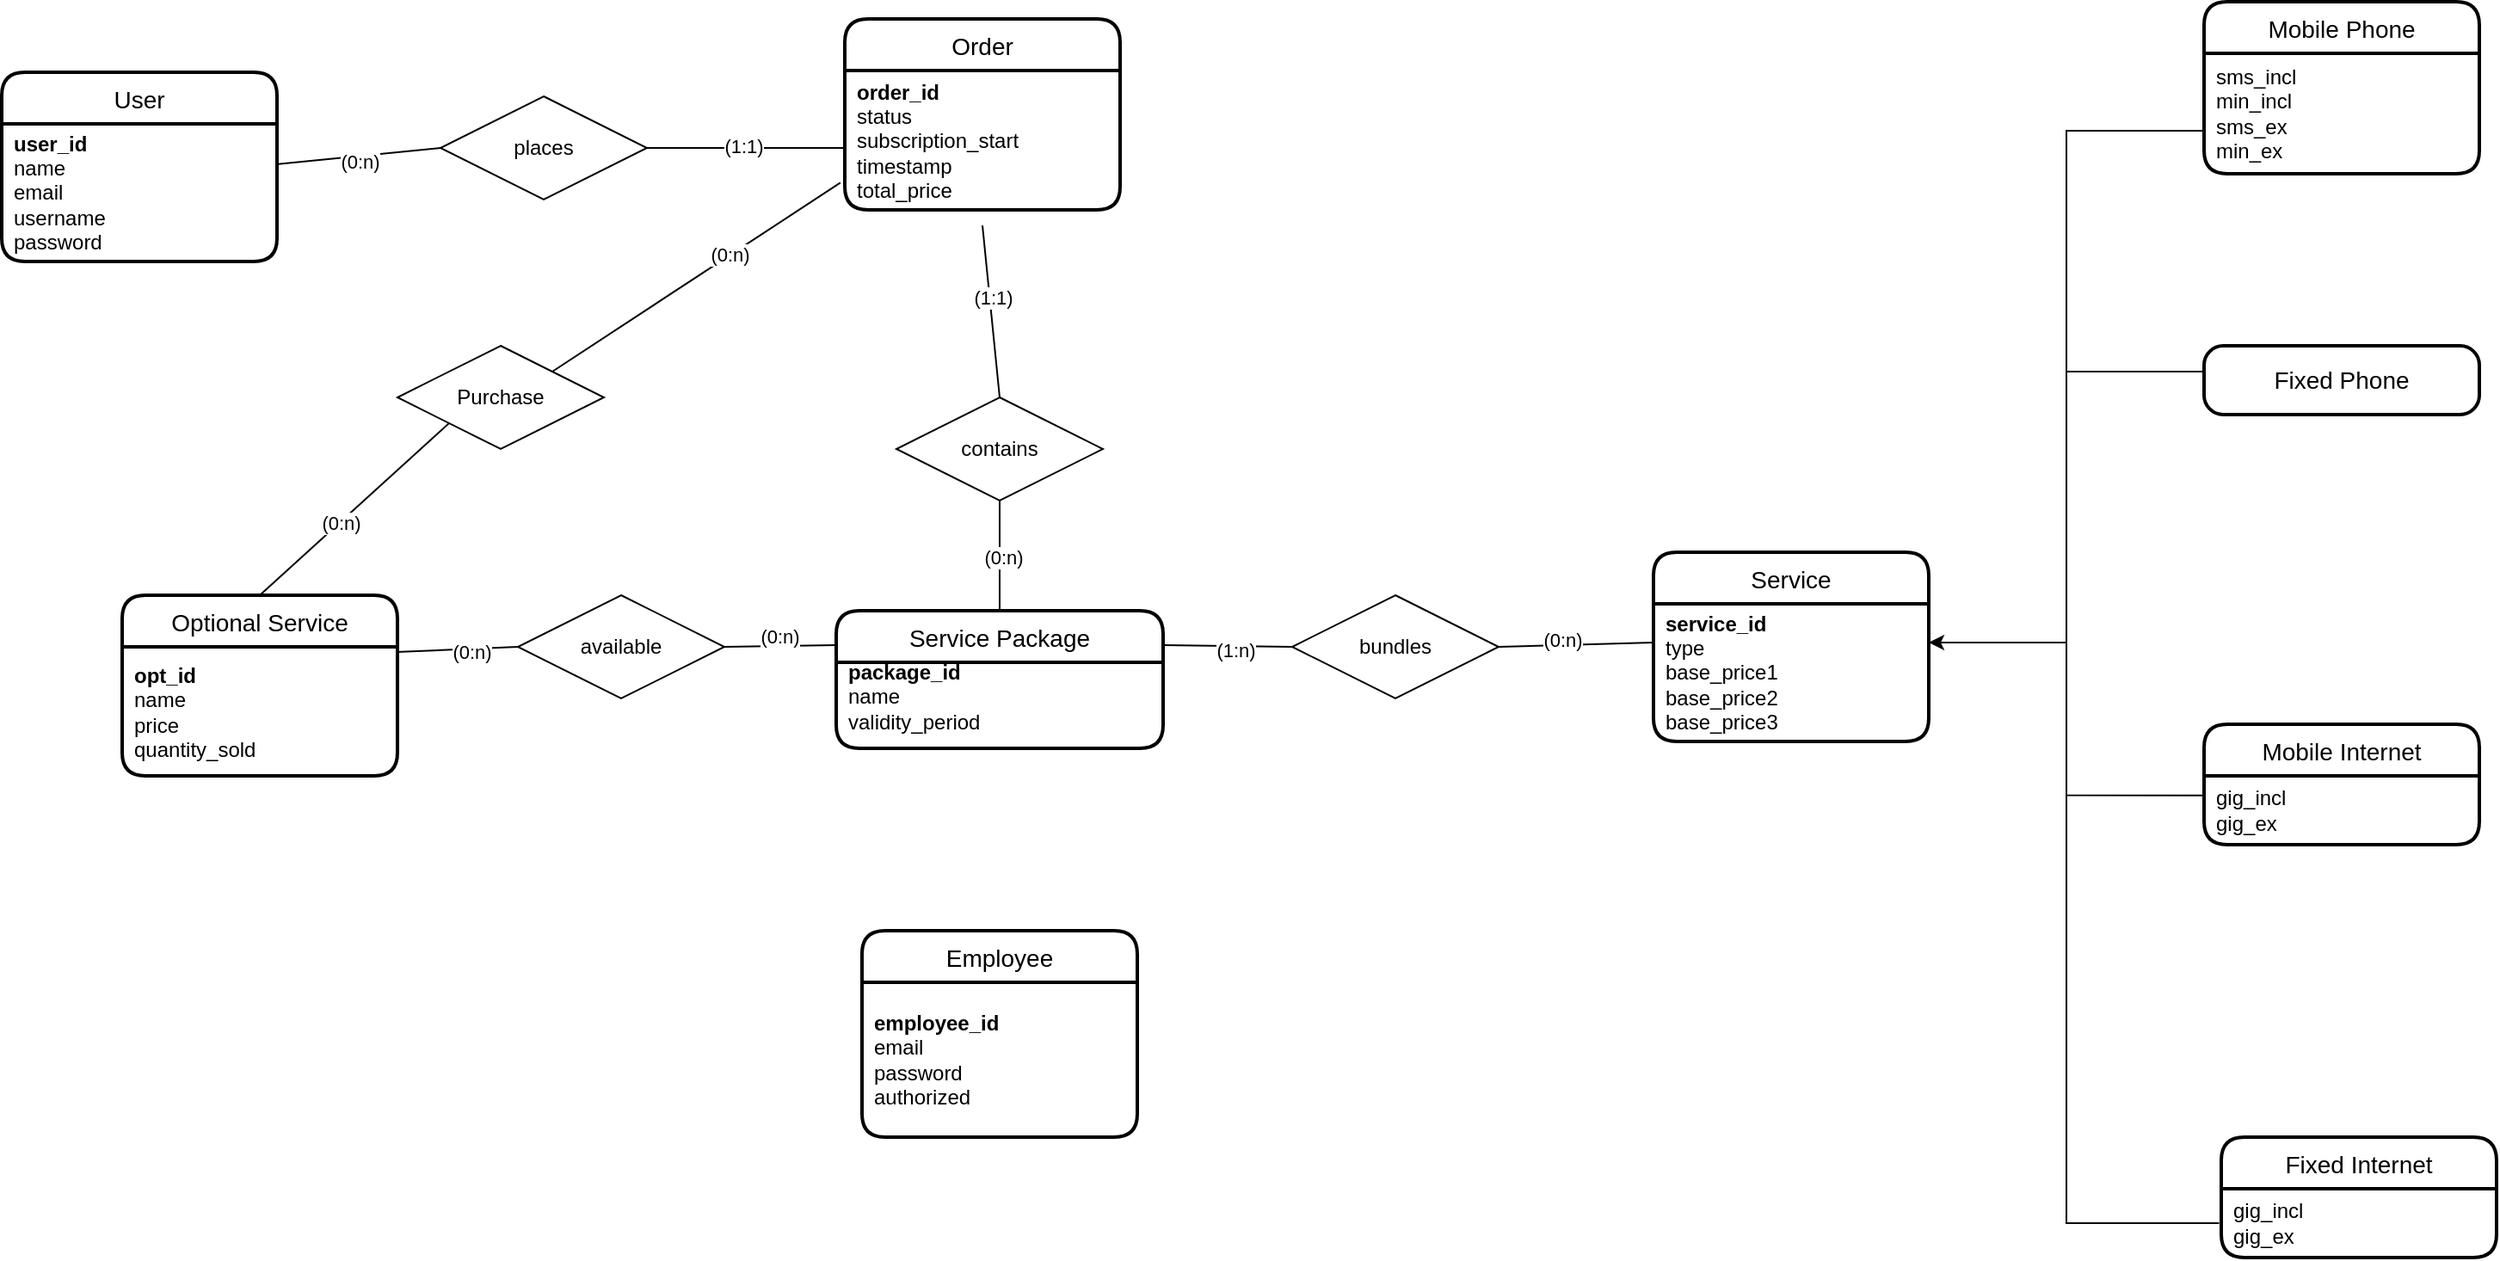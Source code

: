 <mxfile version="15.8.4" type="device"><diagram id="R2lEEEUBdFMjLlhIrx00" name="Page-1"><mxGraphModel dx="865" dy="447" grid="1" gridSize="10" guides="1" tooltips="1" connect="1" arrows="1" fold="1" page="1" pageScale="1" pageWidth="850" pageHeight="1100" math="0" shadow="0" extFonts="Permanent Marker^https://fonts.googleapis.com/css?family=Permanent+Marker"><root><mxCell id="0"/><mxCell id="1" parent="0"/><mxCell id="_G4MBlrkE42JxyzQ9q7q-78" style="edgeStyle=none;rounded=0;orthogonalLoop=1;jettySize=auto;html=1;exitX=0;exitY=0.5;exitDx=0;exitDy=0;entryX=0.996;entryY=0.293;entryDx=0;entryDy=0;endArrow=none;endFill=0;strokeColor=default;entryPerimeter=0;" parent="1" source="_G4MBlrkE42JxyzQ9q7q-25" target="_G4MBlrkE42JxyzQ9q7q-95" edge="1"><mxGeometry relative="1" as="geometry"><mxPoint x="670" y="106" as="targetPoint"/></mxGeometry></mxCell><mxCell id="_G4MBlrkE42JxyzQ9q7q-110" value="(0:n)" style="edgeLabel;html=1;align=center;verticalAlign=middle;resizable=0;points=[];" parent="_G4MBlrkE42JxyzQ9q7q-78" vertex="1" connectable="0"><mxGeometry x="-0.014" y="3" relative="1" as="geometry"><mxPoint as="offset"/></mxGeometry></mxCell><mxCell id="_G4MBlrkE42JxyzQ9q7q-79" style="edgeStyle=none;rounded=0;orthogonalLoop=1;jettySize=auto;html=1;exitX=1;exitY=0.5;exitDx=0;exitDy=0;entryX=0;entryY=0.5;entryDx=0;entryDy=0;endArrow=none;endFill=0;strokeColor=default;" parent="1" source="_G4MBlrkE42JxyzQ9q7q-25" edge="1"><mxGeometry relative="1" as="geometry"><mxPoint x="1010" y="105" as="targetPoint"/></mxGeometry></mxCell><mxCell id="_G4MBlrkE42JxyzQ9q7q-111" value="(1:1)" style="edgeLabel;html=1;align=center;verticalAlign=middle;resizable=0;points=[];" parent="_G4MBlrkE42JxyzQ9q7q-79" vertex="1" connectable="0"><mxGeometry x="-0.038" y="1" relative="1" as="geometry"><mxPoint as="offset"/></mxGeometry></mxCell><mxCell id="_G4MBlrkE42JxyzQ9q7q-25" value="places" style="shape=rhombus;perimeter=rhombusPerimeter;whiteSpace=wrap;html=1;align=center;" parent="1" vertex="1"><mxGeometry x="775" y="75" width="120" height="60" as="geometry"/></mxCell><mxCell id="_G4MBlrkE42JxyzQ9q7q-81" style="edgeStyle=none;rounded=0;orthogonalLoop=1;jettySize=auto;html=1;exitX=0.5;exitY=1;exitDx=0;exitDy=0;entryX=0.5;entryY=0;entryDx=0;entryDy=0;endArrow=none;endFill=0;strokeColor=default;" parent="1" source="_G4MBlrkE42JxyzQ9q7q-29" target="_G4MBlrkE42JxyzQ9q7q-53" edge="1"><mxGeometry relative="1" as="geometry"/></mxCell><mxCell id="_G4MBlrkE42JxyzQ9q7q-113" value="&lt;div&gt;(0:n)&lt;/div&gt;" style="edgeLabel;html=1;align=center;verticalAlign=middle;resizable=0;points=[];" parent="_G4MBlrkE42JxyzQ9q7q-81" vertex="1" connectable="0"><mxGeometry x="0.028" y="2" relative="1" as="geometry"><mxPoint as="offset"/></mxGeometry></mxCell><mxCell id="_G4MBlrkE42JxyzQ9q7q-29" value="contains" style="shape=rhombus;perimeter=rhombusPerimeter;whiteSpace=wrap;html=1;align=center;" parent="1" vertex="1"><mxGeometry x="1040" y="250" width="120" height="60" as="geometry"/></mxCell><mxCell id="_G4MBlrkE42JxyzQ9q7q-51" value="Order" style="swimlane;childLayout=stackLayout;horizontal=1;startSize=30;horizontalStack=0;rounded=1;fontSize=14;fontStyle=0;strokeWidth=2;resizeParent=0;resizeLast=1;shadow=0;dashed=0;align=center;" parent="1" vertex="1"><mxGeometry x="1010" y="30" width="160" height="111" as="geometry"/></mxCell><mxCell id="_G4MBlrkE42JxyzQ9q7q-98" value="&lt;div&gt;&lt;b&gt;order_id&lt;/b&gt;&lt;/div&gt;&lt;div&gt;status&lt;/div&gt;&lt;div&gt;subscription_start&lt;/div&gt;&lt;div&gt;timestamp&lt;/div&gt;&lt;div&gt;total_price&lt;br&gt;&lt;/div&gt;" style="text;html=1;align=left;verticalAlign=middle;resizable=0;points=[];autosize=1;strokeColor=none;fillColor=none;spacingLeft=5;" parent="_G4MBlrkE42JxyzQ9q7q-51" vertex="1"><mxGeometry y="30" width="160" height="81" as="geometry"/></mxCell><mxCell id="_G4MBlrkE42JxyzQ9q7q-53" value="Service Package" style="swimlane;childLayout=stackLayout;horizontal=1;startSize=30;horizontalStack=0;rounded=1;fontSize=14;fontStyle=0;strokeWidth=2;resizeParent=0;resizeLast=1;shadow=0;dashed=0;align=center;" parent="1" vertex="1"><mxGeometry x="1005" y="374" width="190" height="80" as="geometry"/></mxCell><mxCell id="_G4MBlrkE42JxyzQ9q7q-99" value="&lt;div align=&quot;left&quot;&gt;&lt;b&gt;package_id&lt;/b&gt;&lt;/div&gt;&lt;div align=&quot;left&quot;&gt;name&lt;/div&gt;&lt;div align=&quot;left&quot;&gt;validity_period&lt;/div&gt;" style="text;html=1;align=left;verticalAlign=middle;resizable=0;points=[];autosize=1;strokeColor=none;fillColor=none;spacingLeft=5;" parent="_G4MBlrkE42JxyzQ9q7q-53" vertex="1"><mxGeometry y="30" width="190" height="40" as="geometry"/></mxCell><mxCell id="_G4MBlrkE42JxyzQ9q7q-54" value="&#xA;&#xA;" style="align=left;strokeColor=none;fillColor=none;spacingLeft=4;fontSize=12;verticalAlign=top;resizable=0;rotatable=0;part=1;" parent="_G4MBlrkE42JxyzQ9q7q-53" vertex="1"><mxGeometry y="70" width="190" height="10" as="geometry"/></mxCell><mxCell id="_G4MBlrkE42JxyzQ9q7q-55" value="Employee" style="swimlane;childLayout=stackLayout;horizontal=1;startSize=30;horizontalStack=0;rounded=1;fontSize=14;fontStyle=0;strokeWidth=2;resizeParent=0;resizeLast=1;shadow=0;dashed=0;align=center;" parent="1" vertex="1"><mxGeometry x="1020" y="560" width="160" height="120" as="geometry"/></mxCell><mxCell id="_G4MBlrkE42JxyzQ9q7q-102" value="&lt;div align=&quot;left&quot;&gt;&lt;b&gt;employee_id&lt;/b&gt;&lt;/div&gt;&lt;div align=&quot;left&quot;&gt;email&lt;/div&gt;&lt;div align=&quot;left&quot;&gt;password&lt;/div&gt;&lt;div align=&quot;left&quot;&gt;authorized&lt;br&gt;&lt;/div&gt;" style="text;html=1;align=left;verticalAlign=middle;resizable=0;points=[];autosize=1;strokeColor=none;fillColor=none;spacingLeft=5;" parent="_G4MBlrkE42JxyzQ9q7q-55" vertex="1"><mxGeometry y="30" width="160" height="90" as="geometry"/></mxCell><mxCell id="_G4MBlrkE42JxyzQ9q7q-57" value="Fixed Internet" style="swimlane;childLayout=stackLayout;horizontal=1;startSize=30;horizontalStack=0;rounded=1;fontSize=14;fontStyle=0;strokeWidth=2;resizeParent=0;resizeLast=1;shadow=0;dashed=0;align=center;" parent="1" vertex="1"><mxGeometry x="1810" y="680" width="160" height="70" as="geometry"/></mxCell><mxCell id="_G4MBlrkE42JxyzQ9q7q-108" value="&lt;div align=&quot;left&quot;&gt;gig_incl&lt;/div&gt;&lt;div align=&quot;left&quot;&gt;gig_ex&lt;br&gt;&lt;/div&gt;" style="text;html=1;align=left;verticalAlign=middle;resizable=0;points=[];autosize=1;strokeColor=none;fillColor=none;spacingLeft=5;" parent="_G4MBlrkE42JxyzQ9q7q-57" vertex="1"><mxGeometry y="30" width="160" height="40" as="geometry"/></mxCell><mxCell id="_G4MBlrkE42JxyzQ9q7q-59" value="Mobile Internet" style="swimlane;childLayout=stackLayout;horizontal=1;startSize=30;horizontalStack=0;rounded=1;fontSize=14;fontStyle=0;strokeWidth=2;resizeParent=0;resizeLast=1;shadow=0;dashed=0;align=center;spacingLeft=0;" parent="1" vertex="1"><mxGeometry x="1800" y="440" width="160" height="70" as="geometry"/></mxCell><mxCell id="_G4MBlrkE42JxyzQ9q7q-107" value="&lt;div align=&quot;left&quot;&gt;gig_incl&lt;/div&gt;&lt;div align=&quot;left&quot;&gt;gig_ex&lt;br&gt;&lt;/div&gt;" style="text;html=1;align=left;verticalAlign=middle;resizable=0;points=[];autosize=1;strokeColor=none;fillColor=none;spacingLeft=5;" parent="_G4MBlrkE42JxyzQ9q7q-59" vertex="1"><mxGeometry y="30" width="160" height="40" as="geometry"/></mxCell><mxCell id="_G4MBlrkE42JxyzQ9q7q-63" value="Mobile Phone" style="swimlane;childLayout=stackLayout;horizontal=1;startSize=30;horizontalStack=0;rounded=1;fontSize=14;fontStyle=0;strokeWidth=2;resizeParent=0;resizeLast=1;shadow=0;dashed=0;align=center;spacingLeft=0;" parent="1" vertex="1"><mxGeometry x="1800" y="20" width="160" height="100" as="geometry"/></mxCell><mxCell id="_G4MBlrkE42JxyzQ9q7q-105" value="&lt;div align=&quot;left&quot;&gt;sms_incl&lt;/div&gt;&lt;div align=&quot;left&quot;&gt;min_incl&lt;/div&gt;&lt;div align=&quot;left&quot;&gt;sms_ex&lt;/div&gt;&lt;div align=&quot;left&quot;&gt;min_ex&lt;br&gt;&lt;/div&gt;" style="text;html=1;align=left;verticalAlign=middle;resizable=0;points=[];autosize=1;strokeColor=none;fillColor=none;spacingLeft=5;" parent="_G4MBlrkE42JxyzQ9q7q-63" vertex="1"><mxGeometry y="30" width="160" height="70" as="geometry"/></mxCell><mxCell id="_G4MBlrkE42JxyzQ9q7q-65" value="Optional Service" style="swimlane;childLayout=stackLayout;horizontal=1;startSize=30;horizontalStack=0;rounded=1;fontSize=14;fontStyle=0;strokeWidth=2;resizeParent=0;resizeLast=1;shadow=0;dashed=0;align=center;" parent="1" vertex="1"><mxGeometry x="590" y="365" width="160" height="105" as="geometry"/></mxCell><mxCell id="_G4MBlrkE42JxyzQ9q7q-101" value="&lt;div align=&quot;left&quot;&gt;&lt;b&gt;opt_id&lt;/b&gt;&lt;/div&gt;&lt;div align=&quot;left&quot;&gt;name&lt;/div&gt;&lt;div align=&quot;left&quot;&gt;price&lt;/div&gt;&lt;div align=&quot;left&quot;&gt;&lt;span lang=&quot;EN-US&quot;&gt;quantity_sold&lt;/span&gt;&lt;/div&gt;" style="text;html=1;align=left;verticalAlign=middle;resizable=0;points=[];autosize=1;strokeColor=none;fillColor=none;spacingLeft=5;" parent="_G4MBlrkE42JxyzQ9q7q-65" vertex="1"><mxGeometry y="30" width="160" height="75" as="geometry"/></mxCell><mxCell id="_G4MBlrkE42JxyzQ9q7q-67" value="Service" style="swimlane;childLayout=stackLayout;horizontal=1;startSize=30;horizontalStack=0;rounded=1;fontSize=14;fontStyle=0;strokeWidth=2;resizeParent=0;resizeLast=1;shadow=0;dashed=0;align=center;" parent="1" vertex="1"><mxGeometry x="1480" y="340" width="160" height="110" as="geometry"/></mxCell><mxCell id="_G4MBlrkE42JxyzQ9q7q-100" value="&lt;div align=&quot;left&quot;&gt;&lt;b&gt;service_id&lt;/b&gt;&lt;/div&gt;&lt;div align=&quot;left&quot;&gt;type&lt;/div&gt;&lt;div align=&quot;left&quot;&gt;base_price1&lt;br&gt;&lt;/div&gt;&lt;div align=&quot;left&quot;&gt;base_price2&lt;/div&gt;&lt;div align=&quot;left&quot;&gt;base_price3&lt;br&gt;&lt;/div&gt;" style="text;html=1;align=left;verticalAlign=middle;resizable=0;points=[];autosize=1;strokeColor=none;fillColor=none;spacingLeft=5;" parent="_G4MBlrkE42JxyzQ9q7q-67" vertex="1"><mxGeometry y="30" width="160" height="80" as="geometry"/></mxCell><mxCell id="_G4MBlrkE42JxyzQ9q7q-80" style="edgeStyle=none;rounded=0;orthogonalLoop=1;jettySize=auto;html=1;exitX=0.5;exitY=1;exitDx=0;exitDy=0;entryX=0.5;entryY=0;entryDx=0;entryDy=0;endArrow=none;endFill=0;strokeColor=default;" parent="1" target="_G4MBlrkE42JxyzQ9q7q-29" edge="1"><mxGeometry relative="1" as="geometry"><mxPoint x="1090" y="150" as="sourcePoint"/></mxGeometry></mxCell><mxCell id="_G4MBlrkE42JxyzQ9q7q-112" value="(1:1)" style="edgeLabel;html=1;align=center;verticalAlign=middle;resizable=0;points=[];" parent="_G4MBlrkE42JxyzQ9q7q-80" vertex="1" connectable="0"><mxGeometry x="-0.158" y="2" relative="1" as="geometry"><mxPoint as="offset"/></mxGeometry></mxCell><mxCell id="_G4MBlrkE42JxyzQ9q7q-85" style="edgeStyle=none;rounded=0;orthogonalLoop=1;jettySize=auto;html=1;exitX=1;exitY=0.5;exitDx=0;exitDy=0;entryX=0;entryY=0.25;entryDx=0;entryDy=0;endArrow=none;endFill=0;strokeColor=default;" parent="1" source="_G4MBlrkE42JxyzQ9q7q-82" edge="1"><mxGeometry relative="1" as="geometry"><mxPoint x="1480" y="392.5" as="targetPoint"/></mxGeometry></mxCell><mxCell id="_G4MBlrkE42JxyzQ9q7q-116" value="(0:n)" style="edgeLabel;html=1;align=center;verticalAlign=middle;resizable=0;points=[];" parent="_G4MBlrkE42JxyzQ9q7q-85" vertex="1" connectable="0"><mxGeometry x="-0.18" y="3" relative="1" as="geometry"><mxPoint as="offset"/></mxGeometry></mxCell><mxCell id="_G4MBlrkE42JxyzQ9q7q-82" value="bundles" style="shape=rhombus;perimeter=rhombusPerimeter;whiteSpace=wrap;html=1;align=center;" parent="1" vertex="1"><mxGeometry x="1270" y="365" width="120" height="60" as="geometry"/></mxCell><mxCell id="_G4MBlrkE42JxyzQ9q7q-87" style="edgeStyle=none;rounded=0;orthogonalLoop=1;jettySize=auto;html=1;exitX=0;exitY=0.5;exitDx=0;exitDy=0;entryX=0.995;entryY=0.04;entryDx=0;entryDy=0;endArrow=none;endFill=0;strokeColor=default;entryPerimeter=0;" parent="1" source="_G4MBlrkE42JxyzQ9q7q-83" target="_G4MBlrkE42JxyzQ9q7q-101" edge="1"><mxGeometry relative="1" as="geometry"><mxPoint x="1480" y="725" as="targetPoint"/></mxGeometry></mxCell><mxCell id="_G4MBlrkE42JxyzQ9q7q-117" value="(0:n)" style="edgeLabel;html=1;align=center;verticalAlign=middle;resizable=0;points=[];" parent="_G4MBlrkE42JxyzQ9q7q-87" vertex="1" connectable="0"><mxGeometry x="-0.223" y="2" relative="1" as="geometry"><mxPoint as="offset"/></mxGeometry></mxCell><mxCell id="_G4MBlrkE42JxyzQ9q7q-83" value="available" style="shape=rhombus;perimeter=rhombusPerimeter;whiteSpace=wrap;html=1;align=center;" parent="1" vertex="1"><mxGeometry x="820" y="365" width="120" height="60" as="geometry"/></mxCell><mxCell id="_G4MBlrkE42JxyzQ9q7q-84" style="edgeStyle=none;rounded=0;orthogonalLoop=1;jettySize=auto;html=1;exitX=1;exitY=0.25;exitDx=0;exitDy=0;entryX=0;entryY=0.5;entryDx=0;entryDy=0;endArrow=none;endFill=0;strokeColor=default;" parent="1" source="_G4MBlrkE42JxyzQ9q7q-53" target="_G4MBlrkE42JxyzQ9q7q-82" edge="1"><mxGeometry relative="1" as="geometry"/></mxCell><mxCell id="_G4MBlrkE42JxyzQ9q7q-114" value="(1:n)" style="edgeLabel;html=1;align=center;verticalAlign=middle;resizable=0;points=[];" parent="_G4MBlrkE42JxyzQ9q7q-84" vertex="1" connectable="0"><mxGeometry x="0.086" y="-2" relative="1" as="geometry"><mxPoint x="1" as="offset"/></mxGeometry></mxCell><mxCell id="_G4MBlrkE42JxyzQ9q7q-86" style="edgeStyle=none;rounded=0;orthogonalLoop=1;jettySize=auto;html=1;exitX=0;exitY=0.25;exitDx=0;exitDy=0;entryX=1;entryY=0.5;entryDx=0;entryDy=0;endArrow=none;endFill=0;strokeColor=default;" parent="1" source="_G4MBlrkE42JxyzQ9q7q-53" target="_G4MBlrkE42JxyzQ9q7q-83" edge="1"><mxGeometry relative="1" as="geometry"/></mxCell><mxCell id="_G4MBlrkE42JxyzQ9q7q-115" value="(0:n)" style="edgeLabel;html=1;align=center;verticalAlign=middle;resizable=0;points=[];" parent="_G4MBlrkE42JxyzQ9q7q-86" vertex="1" connectable="0"><mxGeometry x="0.049" y="-6" relative="1" as="geometry"><mxPoint x="1" as="offset"/></mxGeometry></mxCell><mxCell id="_G4MBlrkE42JxyzQ9q7q-88" style="edgeStyle=orthogonalEdgeStyle;rounded=0;orthogonalLoop=1;jettySize=auto;html=1;exitX=1;exitY=0.25;exitDx=0;exitDy=0;entryX=0;entryY=0.5;entryDx=0;entryDy=0;endArrow=none;endFill=0;strokeColor=default;" parent="1" edge="1"><mxGeometry relative="1" as="geometry"><mxPoint x="1640" y="392.5" as="sourcePoint"/><mxPoint x="1800" y="95" as="targetPoint"/><Array as="points"><mxPoint x="1720" y="393"/><mxPoint x="1720" y="95"/></Array></mxGeometry></mxCell><mxCell id="_G4MBlrkE42JxyzQ9q7q-89" style="edgeStyle=orthogonalEdgeStyle;rounded=0;orthogonalLoop=1;jettySize=auto;html=1;exitX=1;exitY=0.25;exitDx=0;exitDy=0;entryX=0;entryY=0.5;entryDx=0;entryDy=0;endArrow=none;endFill=0;strokeColor=default;" parent="1" edge="1"><mxGeometry relative="1" as="geometry"><mxPoint x="1640" y="392.5" as="sourcePoint"/><mxPoint x="1800" y="235" as="targetPoint"/><Array as="points"><mxPoint x="1720" y="393"/><mxPoint x="1720" y="235"/></Array></mxGeometry></mxCell><mxCell id="_G4MBlrkE42JxyzQ9q7q-90" style="edgeStyle=orthogonalEdgeStyle;rounded=0;orthogonalLoop=1;jettySize=auto;html=1;exitX=1;exitY=0.25;exitDx=0;exitDy=0;entryX=-0.005;entryY=0.283;entryDx=0;entryDy=0;endArrow=none;endFill=0;strokeColor=default;entryPerimeter=0;" parent="1" target="_G4MBlrkE42JxyzQ9q7q-107" edge="1"><mxGeometry relative="1" as="geometry"><mxPoint x="1640" y="392.5" as="sourcePoint"/><mxPoint x="1800" y="515" as="targetPoint"/><Array as="points"><mxPoint x="1720" y="393"/><mxPoint x="1720" y="481"/></Array></mxGeometry></mxCell><mxCell id="_G4MBlrkE42JxyzQ9q7q-91" style="edgeStyle=orthogonalEdgeStyle;rounded=0;orthogonalLoop=1;jettySize=auto;html=1;exitX=1;exitY=0.25;exitDx=0;exitDy=0;entryX=-0.008;entryY=0.5;entryDx=0;entryDy=0;endArrow=none;endFill=0;strokeColor=default;startArrow=classic;startFill=1;entryPerimeter=0;" parent="1" target="_G4MBlrkE42JxyzQ9q7q-108" edge="1"><mxGeometry relative="1" as="geometry"><mxPoint x="1640" y="392.5" as="sourcePoint"/><mxPoint x="1810" y="755.0" as="targetPoint"/><Array as="points"><mxPoint x="1720" y="393"/><mxPoint x="1720" y="730"/></Array></mxGeometry></mxCell><mxCell id="_G4MBlrkE42JxyzQ9q7q-93" value="User" style="swimlane;childLayout=stackLayout;horizontal=1;startSize=30;horizontalStack=0;rounded=1;fontSize=14;fontStyle=0;strokeWidth=2;resizeParent=0;resizeLast=1;shadow=0;dashed=0;align=center;" parent="1" vertex="1"><mxGeometry x="520" y="61" width="160" height="110" as="geometry"/></mxCell><mxCell id="_G4MBlrkE42JxyzQ9q7q-95" value="&lt;div&gt;&lt;b&gt;user_id&lt;/b&gt;&lt;/div&gt;&lt;div&gt;name&lt;/div&gt;&lt;div&gt;email&lt;/div&gt;&lt;div&gt;username&lt;/div&gt;&lt;div&gt;password&lt;br&gt;&lt;/div&gt;" style="text;html=1;align=left;verticalAlign=middle;resizable=0;points=[];autosize=1;strokeColor=none;fillColor=none;spacingLeft=5;" parent="_G4MBlrkE42JxyzQ9q7q-93" vertex="1"><mxGeometry y="30" width="160" height="80" as="geometry"/></mxCell><mxCell id="i77h7RYZ9ub6hFjkbI43-1" value="&lt;font style=&quot;font-size: 14px&quot;&gt;Fixed Phone&lt;br&gt;&lt;/font&gt;" style="rounded=1;arcSize=28;whiteSpace=wrap;html=1;align=center;strokeWidth=2;" parent="1" vertex="1"><mxGeometry x="1800" y="220" width="160" height="40" as="geometry"/></mxCell><mxCell id="C24dcn6RjzEYeenT5Cz5-3" value="Purchase" style="shape=rhombus;perimeter=rhombusPerimeter;whiteSpace=wrap;html=1;align=center;" vertex="1" parent="1"><mxGeometry x="750" y="220" width="120" height="60" as="geometry"/></mxCell><mxCell id="C24dcn6RjzEYeenT5Cz5-5" value="" style="endArrow=none;html=1;rounded=0;exitX=1;exitY=0;exitDx=0;exitDy=0;entryX=-0.016;entryY=0.805;entryDx=0;entryDy=0;entryPerimeter=0;" edge="1" parent="1" source="C24dcn6RjzEYeenT5Cz5-3" target="_G4MBlrkE42JxyzQ9q7q-98"><mxGeometry relative="1" as="geometry"><mxPoint x="860" y="210" as="sourcePoint"/><mxPoint x="1020" y="210" as="targetPoint"/></mxGeometry></mxCell><mxCell id="C24dcn6RjzEYeenT5Cz5-8" value="(0:n)" style="edgeLabel;html=1;align=center;verticalAlign=middle;resizable=0;points=[];" vertex="1" connectable="0" parent="C24dcn6RjzEYeenT5Cz5-5"><mxGeometry x="0.232" y="1" relative="1" as="geometry"><mxPoint as="offset"/></mxGeometry></mxCell><mxCell id="C24dcn6RjzEYeenT5Cz5-7" value="" style="endArrow=none;html=1;rounded=0;exitX=0;exitY=1;exitDx=0;exitDy=0;entryX=0.5;entryY=0;entryDx=0;entryDy=0;" edge="1" parent="1" source="C24dcn6RjzEYeenT5Cz5-3" target="_G4MBlrkE42JxyzQ9q7q-65"><mxGeometry relative="1" as="geometry"><mxPoint x="810" y="250" as="sourcePoint"/><mxPoint x="970" y="250" as="targetPoint"/></mxGeometry></mxCell><mxCell id="C24dcn6RjzEYeenT5Cz5-9" value="(0:n)" style="edgeLabel;html=1;align=center;verticalAlign=middle;resizable=0;points=[];" vertex="1" connectable="0" parent="C24dcn6RjzEYeenT5Cz5-7"><mxGeometry x="0.159" relative="1" as="geometry"><mxPoint as="offset"/></mxGeometry></mxCell></root></mxGraphModel></diagram></mxfile>